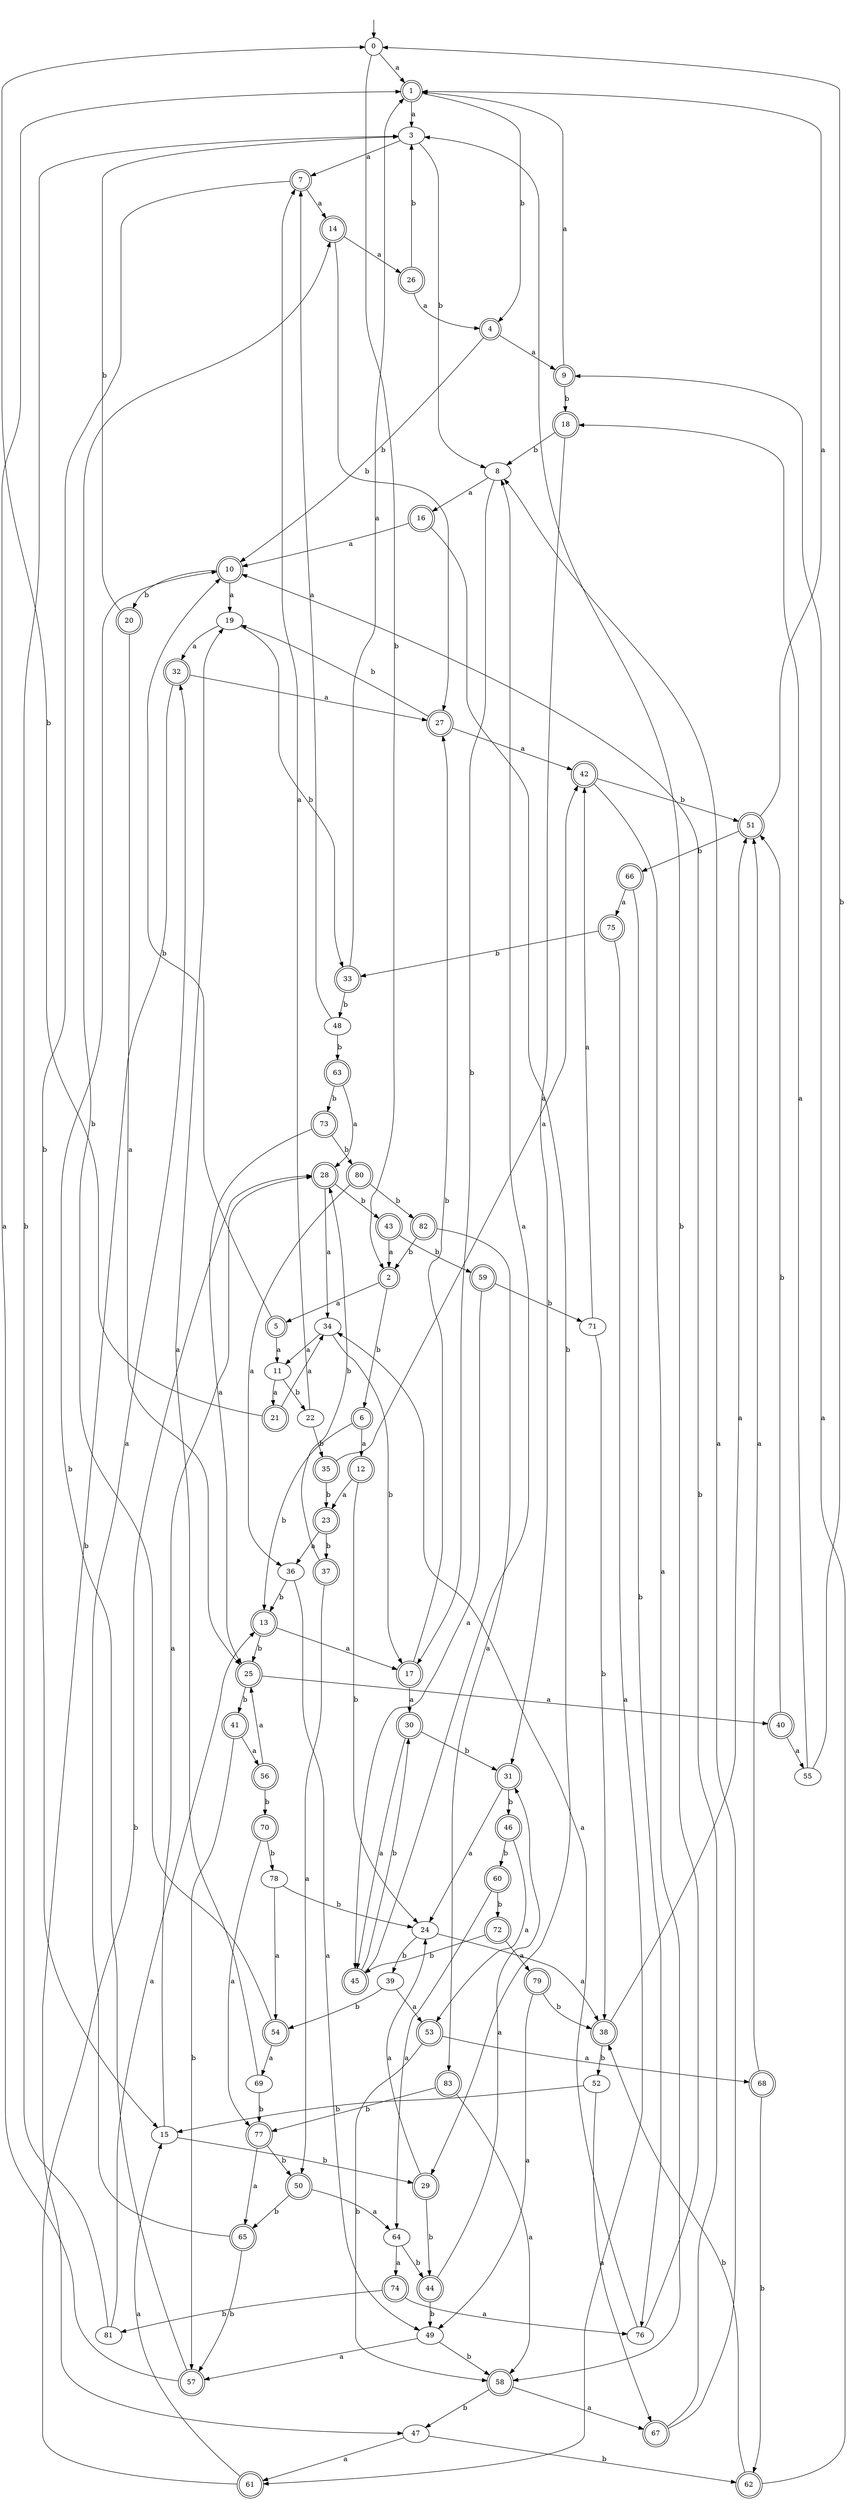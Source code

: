 digraph RandomDFA {
  __start0 [label="", shape=none];
  __start0 -> 0 [label=""];
  0 [shape=circle]
  0 -> 1 [label="a"]
  0 -> 2 [label="b"]
  1 [shape=doublecircle]
  1 -> 3 [label="a"]
  1 -> 4 [label="b"]
  2 [shape=doublecircle]
  2 -> 5 [label="a"]
  2 -> 6 [label="b"]
  3
  3 -> 7 [label="a"]
  3 -> 8 [label="b"]
  4 [shape=doublecircle]
  4 -> 9 [label="a"]
  4 -> 10 [label="b"]
  5 [shape=doublecircle]
  5 -> 11 [label="a"]
  5 -> 10 [label="b"]
  6 [shape=doublecircle]
  6 -> 12 [label="a"]
  6 -> 13 [label="b"]
  7 [shape=doublecircle]
  7 -> 14 [label="a"]
  7 -> 15 [label="b"]
  8
  8 -> 16 [label="a"]
  8 -> 17 [label="b"]
  9 [shape=doublecircle]
  9 -> 1 [label="a"]
  9 -> 18 [label="b"]
  10 [shape=doublecircle]
  10 -> 19 [label="a"]
  10 -> 20 [label="b"]
  11
  11 -> 21 [label="a"]
  11 -> 22 [label="b"]
  12 [shape=doublecircle]
  12 -> 23 [label="a"]
  12 -> 24 [label="b"]
  13 [shape=doublecircle]
  13 -> 17 [label="a"]
  13 -> 25 [label="b"]
  14 [shape=doublecircle]
  14 -> 26 [label="a"]
  14 -> 27 [label="b"]
  15
  15 -> 28 [label="a"]
  15 -> 29 [label="b"]
  16 [shape=doublecircle]
  16 -> 10 [label="a"]
  16 -> 29 [label="b"]
  17 [shape=doublecircle]
  17 -> 30 [label="a"]
  17 -> 27 [label="b"]
  18 [shape=doublecircle]
  18 -> 31 [label="a"]
  18 -> 8 [label="b"]
  19
  19 -> 32 [label="a"]
  19 -> 33 [label="b"]
  20 [shape=doublecircle]
  20 -> 25 [label="a"]
  20 -> 3 [label="b"]
  21 [shape=doublecircle]
  21 -> 34 [label="a"]
  21 -> 0 [label="b"]
  22
  22 -> 7 [label="a"]
  22 -> 35 [label="b"]
  23 [shape=doublecircle]
  23 -> 36 [label="a"]
  23 -> 37 [label="b"]
  24
  24 -> 38 [label="a"]
  24 -> 39 [label="b"]
  25 [shape=doublecircle]
  25 -> 40 [label="a"]
  25 -> 41 [label="b"]
  26 [shape=doublecircle]
  26 -> 4 [label="a"]
  26 -> 3 [label="b"]
  27 [shape=doublecircle]
  27 -> 42 [label="a"]
  27 -> 19 [label="b"]
  28 [shape=doublecircle]
  28 -> 34 [label="a"]
  28 -> 43 [label="b"]
  29 [shape=doublecircle]
  29 -> 24 [label="a"]
  29 -> 44 [label="b"]
  30 [shape=doublecircle]
  30 -> 45 [label="a"]
  30 -> 31 [label="b"]
  31 [shape=doublecircle]
  31 -> 24 [label="a"]
  31 -> 46 [label="b"]
  32 [shape=doublecircle]
  32 -> 27 [label="a"]
  32 -> 47 [label="b"]
  33 [shape=doublecircle]
  33 -> 1 [label="a"]
  33 -> 48 [label="b"]
  34
  34 -> 11 [label="a"]
  34 -> 17 [label="b"]
  35 [shape=doublecircle]
  35 -> 42 [label="a"]
  35 -> 23 [label="b"]
  36
  36 -> 49 [label="a"]
  36 -> 13 [label="b"]
  37 [shape=doublecircle]
  37 -> 50 [label="a"]
  37 -> 28 [label="b"]
  38 [shape=doublecircle]
  38 -> 51 [label="a"]
  38 -> 52 [label="b"]
  39
  39 -> 53 [label="a"]
  39 -> 54 [label="b"]
  40 [shape=doublecircle]
  40 -> 55 [label="a"]
  40 -> 51 [label="b"]
  41 [shape=doublecircle]
  41 -> 56 [label="a"]
  41 -> 57 [label="b"]
  42 [shape=doublecircle]
  42 -> 58 [label="a"]
  42 -> 51 [label="b"]
  43 [shape=doublecircle]
  43 -> 2 [label="a"]
  43 -> 59 [label="b"]
  44 [shape=doublecircle]
  44 -> 31 [label="a"]
  44 -> 49 [label="b"]
  45 [shape=doublecircle]
  45 -> 8 [label="a"]
  45 -> 30 [label="b"]
  46 [shape=doublecircle]
  46 -> 53 [label="a"]
  46 -> 60 [label="b"]
  47
  47 -> 61 [label="a"]
  47 -> 62 [label="b"]
  48
  48 -> 7 [label="a"]
  48 -> 63 [label="b"]
  49
  49 -> 57 [label="a"]
  49 -> 58 [label="b"]
  50 [shape=doublecircle]
  50 -> 64 [label="a"]
  50 -> 65 [label="b"]
  51 [shape=doublecircle]
  51 -> 1 [label="a"]
  51 -> 66 [label="b"]
  52
  52 -> 67 [label="a"]
  52 -> 15 [label="b"]
  53 [shape=doublecircle]
  53 -> 68 [label="a"]
  53 -> 58 [label="b"]
  54 [shape=doublecircle]
  54 -> 69 [label="a"]
  54 -> 14 [label="b"]
  55
  55 -> 18 [label="a"]
  55 -> 0 [label="b"]
  56 [shape=doublecircle]
  56 -> 25 [label="a"]
  56 -> 70 [label="b"]
  57 [shape=doublecircle]
  57 -> 1 [label="a"]
  57 -> 10 [label="b"]
  58 [shape=doublecircle]
  58 -> 67 [label="a"]
  58 -> 47 [label="b"]
  59 [shape=doublecircle]
  59 -> 45 [label="a"]
  59 -> 71 [label="b"]
  60 [shape=doublecircle]
  60 -> 64 [label="a"]
  60 -> 72 [label="b"]
  61 [shape=doublecircle]
  61 -> 15 [label="a"]
  61 -> 28 [label="b"]
  62 [shape=doublecircle]
  62 -> 9 [label="a"]
  62 -> 38 [label="b"]
  63 [shape=doublecircle]
  63 -> 28 [label="a"]
  63 -> 73 [label="b"]
  64
  64 -> 74 [label="a"]
  64 -> 44 [label="b"]
  65 [shape=doublecircle]
  65 -> 32 [label="a"]
  65 -> 57 [label="b"]
  66 [shape=doublecircle]
  66 -> 75 [label="a"]
  66 -> 76 [label="b"]
  67 [shape=doublecircle]
  67 -> 8 [label="a"]
  67 -> 10 [label="b"]
  68 [shape=doublecircle]
  68 -> 51 [label="a"]
  68 -> 62 [label="b"]
  69
  69 -> 19 [label="a"]
  69 -> 77 [label="b"]
  70 [shape=doublecircle]
  70 -> 77 [label="a"]
  70 -> 78 [label="b"]
  71
  71 -> 42 [label="a"]
  71 -> 38 [label="b"]
  72 [shape=doublecircle]
  72 -> 79 [label="a"]
  72 -> 45 [label="b"]
  73 [shape=doublecircle]
  73 -> 25 [label="a"]
  73 -> 80 [label="b"]
  74 [shape=doublecircle]
  74 -> 76 [label="a"]
  74 -> 81 [label="b"]
  75 [shape=doublecircle]
  75 -> 61 [label="a"]
  75 -> 33 [label="b"]
  76
  76 -> 34 [label="a"]
  76 -> 3 [label="b"]
  77 [shape=doublecircle]
  77 -> 65 [label="a"]
  77 -> 50 [label="b"]
  78
  78 -> 54 [label="a"]
  78 -> 24 [label="b"]
  79 [shape=doublecircle]
  79 -> 49 [label="a"]
  79 -> 38 [label="b"]
  80 [shape=doublecircle]
  80 -> 36 [label="a"]
  80 -> 82 [label="b"]
  81
  81 -> 13 [label="a"]
  81 -> 3 [label="b"]
  82 [shape=doublecircle]
  82 -> 83 [label="a"]
  82 -> 2 [label="b"]
  83 [shape=doublecircle]
  83 -> 58 [label="a"]
  83 -> 77 [label="b"]
}
